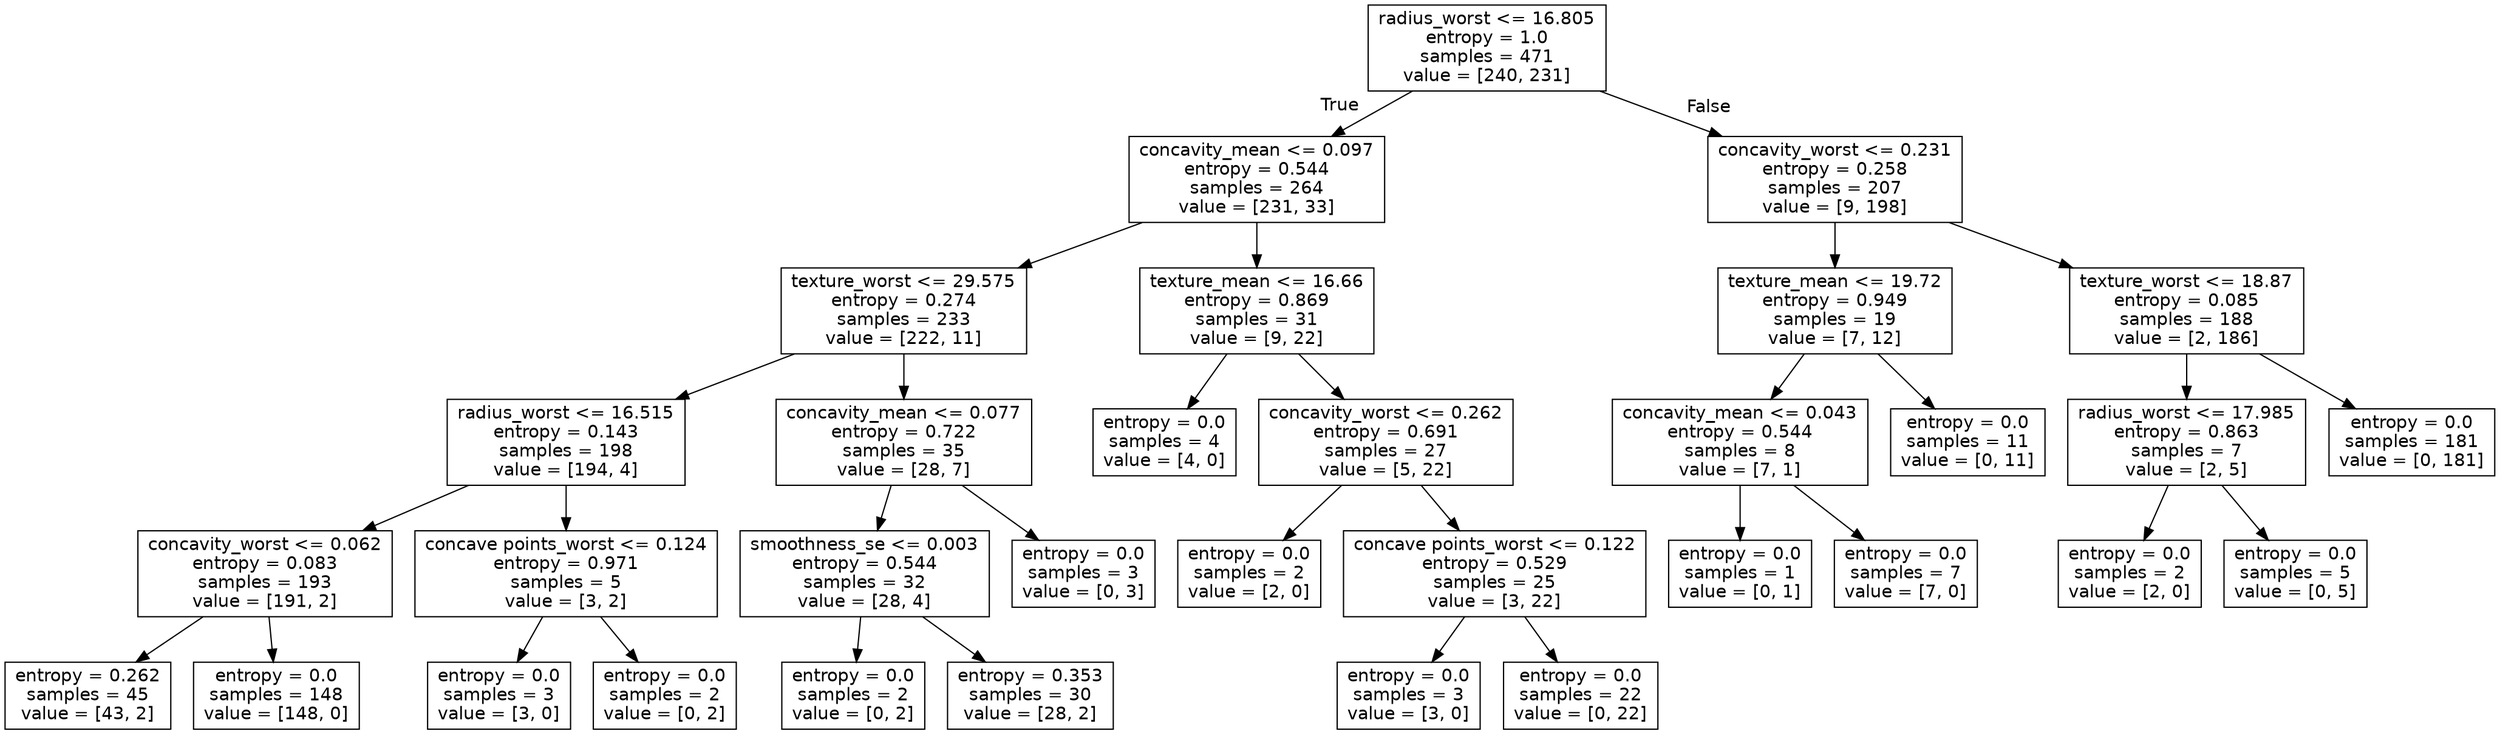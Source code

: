 digraph Tree {
node [shape=box, fontname="helvetica"] ;
edge [fontname="helvetica"] ;
0 [label="radius_worst <= 16.805\nentropy = 1.0\nsamples = 471\nvalue = [240, 231]"] ;
1 [label="concavity_mean <= 0.097\nentropy = 0.544\nsamples = 264\nvalue = [231, 33]"] ;
0 -> 1 [labeldistance=2.5, labelangle=45, headlabel="True"] ;
2 [label="texture_worst <= 29.575\nentropy = 0.274\nsamples = 233\nvalue = [222, 11]"] ;
1 -> 2 ;
3 [label="radius_worst <= 16.515\nentropy = 0.143\nsamples = 198\nvalue = [194, 4]"] ;
2 -> 3 ;
4 [label="concavity_worst <= 0.062\nentropy = 0.083\nsamples = 193\nvalue = [191, 2]"] ;
3 -> 4 ;
5 [label="entropy = 0.262\nsamples = 45\nvalue = [43, 2]"] ;
4 -> 5 ;
6 [label="entropy = 0.0\nsamples = 148\nvalue = [148, 0]"] ;
4 -> 6 ;
7 [label="concave points_worst <= 0.124\nentropy = 0.971\nsamples = 5\nvalue = [3, 2]"] ;
3 -> 7 ;
8 [label="entropy = 0.0\nsamples = 3\nvalue = [3, 0]"] ;
7 -> 8 ;
9 [label="entropy = 0.0\nsamples = 2\nvalue = [0, 2]"] ;
7 -> 9 ;
10 [label="concavity_mean <= 0.077\nentropy = 0.722\nsamples = 35\nvalue = [28, 7]"] ;
2 -> 10 ;
11 [label="smoothness_se <= 0.003\nentropy = 0.544\nsamples = 32\nvalue = [28, 4]"] ;
10 -> 11 ;
12 [label="entropy = 0.0\nsamples = 2\nvalue = [0, 2]"] ;
11 -> 12 ;
13 [label="entropy = 0.353\nsamples = 30\nvalue = [28, 2]"] ;
11 -> 13 ;
14 [label="entropy = 0.0\nsamples = 3\nvalue = [0, 3]"] ;
10 -> 14 ;
15 [label="texture_mean <= 16.66\nentropy = 0.869\nsamples = 31\nvalue = [9, 22]"] ;
1 -> 15 ;
16 [label="entropy = 0.0\nsamples = 4\nvalue = [4, 0]"] ;
15 -> 16 ;
17 [label="concavity_worst <= 0.262\nentropy = 0.691\nsamples = 27\nvalue = [5, 22]"] ;
15 -> 17 ;
18 [label="entropy = 0.0\nsamples = 2\nvalue = [2, 0]"] ;
17 -> 18 ;
19 [label="concave points_worst <= 0.122\nentropy = 0.529\nsamples = 25\nvalue = [3, 22]"] ;
17 -> 19 ;
20 [label="entropy = 0.0\nsamples = 3\nvalue = [3, 0]"] ;
19 -> 20 ;
21 [label="entropy = 0.0\nsamples = 22\nvalue = [0, 22]"] ;
19 -> 21 ;
22 [label="concavity_worst <= 0.231\nentropy = 0.258\nsamples = 207\nvalue = [9, 198]"] ;
0 -> 22 [labeldistance=2.5, labelangle=-45, headlabel="False"] ;
23 [label="texture_mean <= 19.72\nentropy = 0.949\nsamples = 19\nvalue = [7, 12]"] ;
22 -> 23 ;
24 [label="concavity_mean <= 0.043\nentropy = 0.544\nsamples = 8\nvalue = [7, 1]"] ;
23 -> 24 ;
25 [label="entropy = 0.0\nsamples = 1\nvalue = [0, 1]"] ;
24 -> 25 ;
26 [label="entropy = 0.0\nsamples = 7\nvalue = [7, 0]"] ;
24 -> 26 ;
27 [label="entropy = 0.0\nsamples = 11\nvalue = [0, 11]"] ;
23 -> 27 ;
28 [label="texture_worst <= 18.87\nentropy = 0.085\nsamples = 188\nvalue = [2, 186]"] ;
22 -> 28 ;
29 [label="radius_worst <= 17.985\nentropy = 0.863\nsamples = 7\nvalue = [2, 5]"] ;
28 -> 29 ;
30 [label="entropy = 0.0\nsamples = 2\nvalue = [2, 0]"] ;
29 -> 30 ;
31 [label="entropy = 0.0\nsamples = 5\nvalue = [0, 5]"] ;
29 -> 31 ;
32 [label="entropy = 0.0\nsamples = 181\nvalue = [0, 181]"] ;
28 -> 32 ;
}